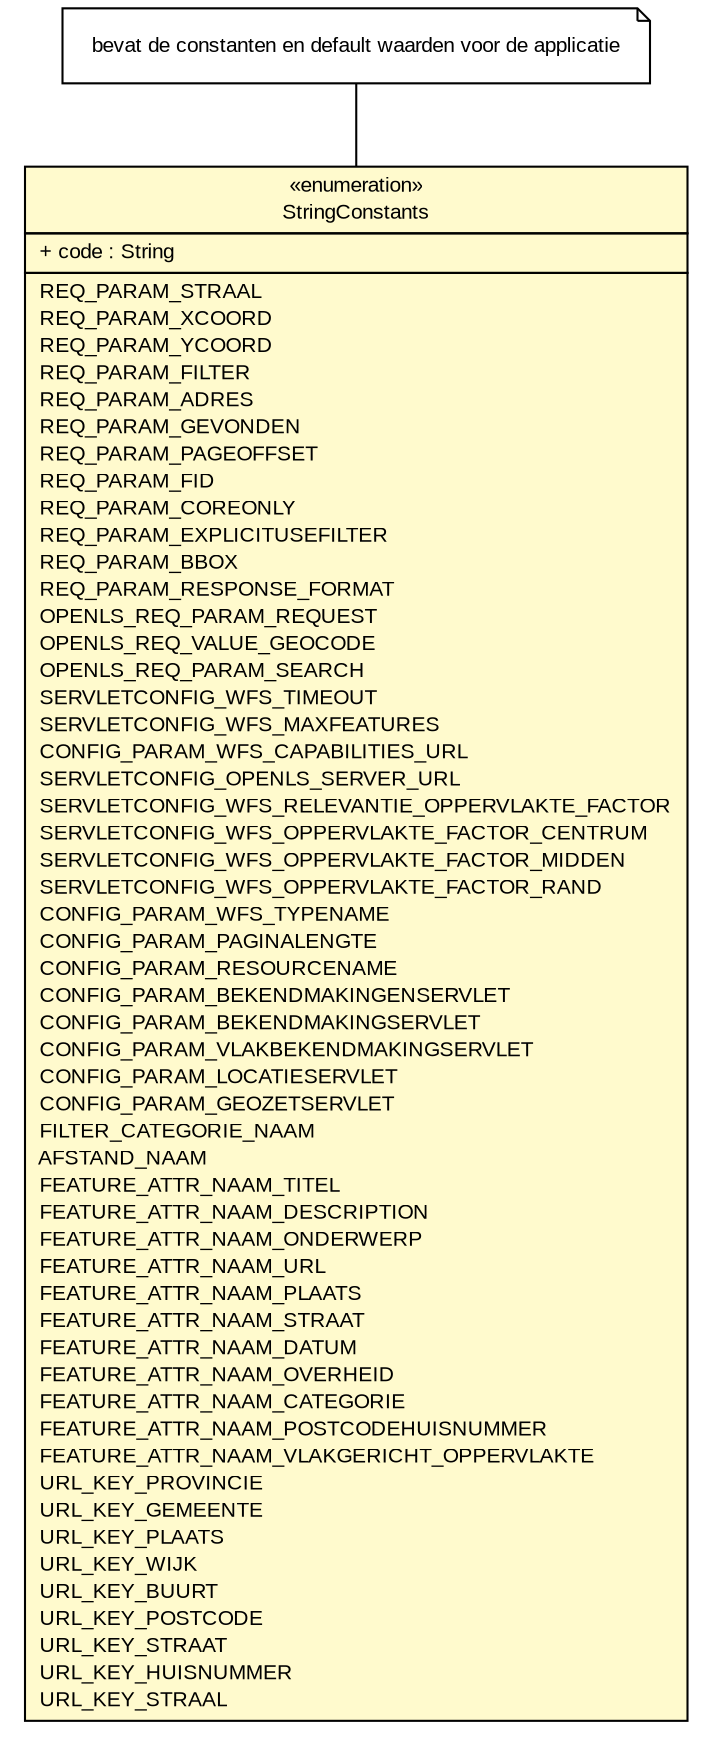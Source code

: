 #!/usr/local/bin/dot
#
# Class diagram 
# Generated by UMLGraph version 5.3 (http://www.umlgraph.org/)
#

digraph G {
	edge [fontname="arial",fontsize=10,labelfontname="arial",labelfontsize=10];
	node [fontname="arial",fontsize=10,shape=plaintext];
	nodesep=0.25;
	ranksep=0.5;
	// nl.geozet.common.StringConstants
	c82 [label=<<table title="nl.geozet.common.StringConstants" border="0" cellborder="1" cellspacing="0" cellpadding="2" port="p" bgcolor="lemonChiffon" href="./StringConstants.html">
		<tr><td><table border="0" cellspacing="0" cellpadding="1">
<tr><td align="center" balign="center"> &#171;enumeration&#187; </td></tr>
<tr><td align="center" balign="center"> StringConstants </td></tr>
		</table></td></tr>
		<tr><td><table border="0" cellspacing="0" cellpadding="1">
<tr><td align="left" balign="left"> + code : String </td></tr>
		</table></td></tr>
		<tr><td><table border="0" cellspacing="0" cellpadding="1">
<tr><td align="left" balign="left"> REQ_PARAM_STRAAL </td></tr>
<tr><td align="left" balign="left"> REQ_PARAM_XCOORD </td></tr>
<tr><td align="left" balign="left"> REQ_PARAM_YCOORD </td></tr>
<tr><td align="left" balign="left"> REQ_PARAM_FILTER </td></tr>
<tr><td align="left" balign="left"> REQ_PARAM_ADRES </td></tr>
<tr><td align="left" balign="left"> REQ_PARAM_GEVONDEN </td></tr>
<tr><td align="left" balign="left"> REQ_PARAM_PAGEOFFSET </td></tr>
<tr><td align="left" balign="left"> REQ_PARAM_FID </td></tr>
<tr><td align="left" balign="left"> REQ_PARAM_COREONLY </td></tr>
<tr><td align="left" balign="left"> REQ_PARAM_EXPLICITUSEFILTER </td></tr>
<tr><td align="left" balign="left"> REQ_PARAM_BBOX </td></tr>
<tr><td align="left" balign="left"> REQ_PARAM_RESPONSE_FORMAT </td></tr>
<tr><td align="left" balign="left"> OPENLS_REQ_PARAM_REQUEST </td></tr>
<tr><td align="left" balign="left"> OPENLS_REQ_VALUE_GEOCODE </td></tr>
<tr><td align="left" balign="left"> OPENLS_REQ_PARAM_SEARCH </td></tr>
<tr><td align="left" balign="left"> SERVLETCONFIG_WFS_TIMEOUT </td></tr>
<tr><td align="left" balign="left"> SERVLETCONFIG_WFS_MAXFEATURES </td></tr>
<tr><td align="left" balign="left"> CONFIG_PARAM_WFS_CAPABILITIES_URL </td></tr>
<tr><td align="left" balign="left"> SERVLETCONFIG_OPENLS_SERVER_URL </td></tr>
<tr><td align="left" balign="left"> SERVLETCONFIG_WFS_RELEVANTIE_OPPERVLAKTE_FACTOR </td></tr>
<tr><td align="left" balign="left"> SERVLETCONFIG_WFS_OPPERVLAKTE_FACTOR_CENTRUM </td></tr>
<tr><td align="left" balign="left"> SERVLETCONFIG_WFS_OPPERVLAKTE_FACTOR_MIDDEN </td></tr>
<tr><td align="left" balign="left"> SERVLETCONFIG_WFS_OPPERVLAKTE_FACTOR_RAND </td></tr>
<tr><td align="left" balign="left"> CONFIG_PARAM_WFS_TYPENAME </td></tr>
<tr><td align="left" balign="left"> CONFIG_PARAM_PAGINALENGTE </td></tr>
<tr><td align="left" balign="left"> CONFIG_PARAM_RESOURCENAME </td></tr>
<tr><td align="left" balign="left"> CONFIG_PARAM_BEKENDMAKINGENSERVLET </td></tr>
<tr><td align="left" balign="left"> CONFIG_PARAM_BEKENDMAKINGSERVLET </td></tr>
<tr><td align="left" balign="left"> CONFIG_PARAM_VLAKBEKENDMAKINGSERVLET </td></tr>
<tr><td align="left" balign="left"> CONFIG_PARAM_LOCATIESERVLET </td></tr>
<tr><td align="left" balign="left"> CONFIG_PARAM_GEOZETSERVLET </td></tr>
<tr><td align="left" balign="left"> FILTER_CATEGORIE_NAAM </td></tr>
<tr><td align="left" balign="left"> AFSTAND_NAAM </td></tr>
<tr><td align="left" balign="left"> FEATURE_ATTR_NAAM_TITEL </td></tr>
<tr><td align="left" balign="left"> FEATURE_ATTR_NAAM_DESCRIPTION </td></tr>
<tr><td align="left" balign="left"> FEATURE_ATTR_NAAM_ONDERWERP </td></tr>
<tr><td align="left" balign="left"> FEATURE_ATTR_NAAM_URL </td></tr>
<tr><td align="left" balign="left"> FEATURE_ATTR_NAAM_PLAATS </td></tr>
<tr><td align="left" balign="left"> FEATURE_ATTR_NAAM_STRAAT </td></tr>
<tr><td align="left" balign="left"> FEATURE_ATTR_NAAM_DATUM </td></tr>
<tr><td align="left" balign="left"> FEATURE_ATTR_NAAM_OVERHEID </td></tr>
<tr><td align="left" balign="left"> FEATURE_ATTR_NAAM_CATEGORIE </td></tr>
<tr><td align="left" balign="left"> FEATURE_ATTR_NAAM_POSTCODEHUISNUMMER </td></tr>
<tr><td align="left" balign="left"> FEATURE_ATTR_NAAM_VLAKGERICHT_OPPERVLAKTE </td></tr>
<tr><td align="left" balign="left"> URL_KEY_PROVINCIE </td></tr>
<tr><td align="left" balign="left"> URL_KEY_GEMEENTE </td></tr>
<tr><td align="left" balign="left"> URL_KEY_PLAATS </td></tr>
<tr><td align="left" balign="left"> URL_KEY_WIJK </td></tr>
<tr><td align="left" balign="left"> URL_KEY_BUURT </td></tr>
<tr><td align="left" balign="left"> URL_KEY_POSTCODE </td></tr>
<tr><td align="left" balign="left"> URL_KEY_STRAAT </td></tr>
<tr><td align="left" balign="left"> URL_KEY_HUISNUMMER </td></tr>
<tr><td align="left" balign="left"> URL_KEY_STRAAL </td></tr>
		</table></td></tr>
		</table>>, fontname="arial", fontcolor="black", fontsize=10.0];
	// Note annotation
	n0cc82 [label=<<table title="nl.geozet.common.StringConstants" border="0" cellborder="0" cellspacing="0" cellpadding="2" port="p" href="./StringConstants.html">
		<tr><td><table border="0" cellspacing="0" cellpadding="1">
<tr><td align="left" balign="left"> bevat de constanten en default waarden voor de applicatie </td></tr>
		</table></td></tr>
		</table>>, fontname="arial", fontcolor="black", fontsize=10.0, shape=note];
	n0cc82 -> c82:p[arrowhead=none];
}

